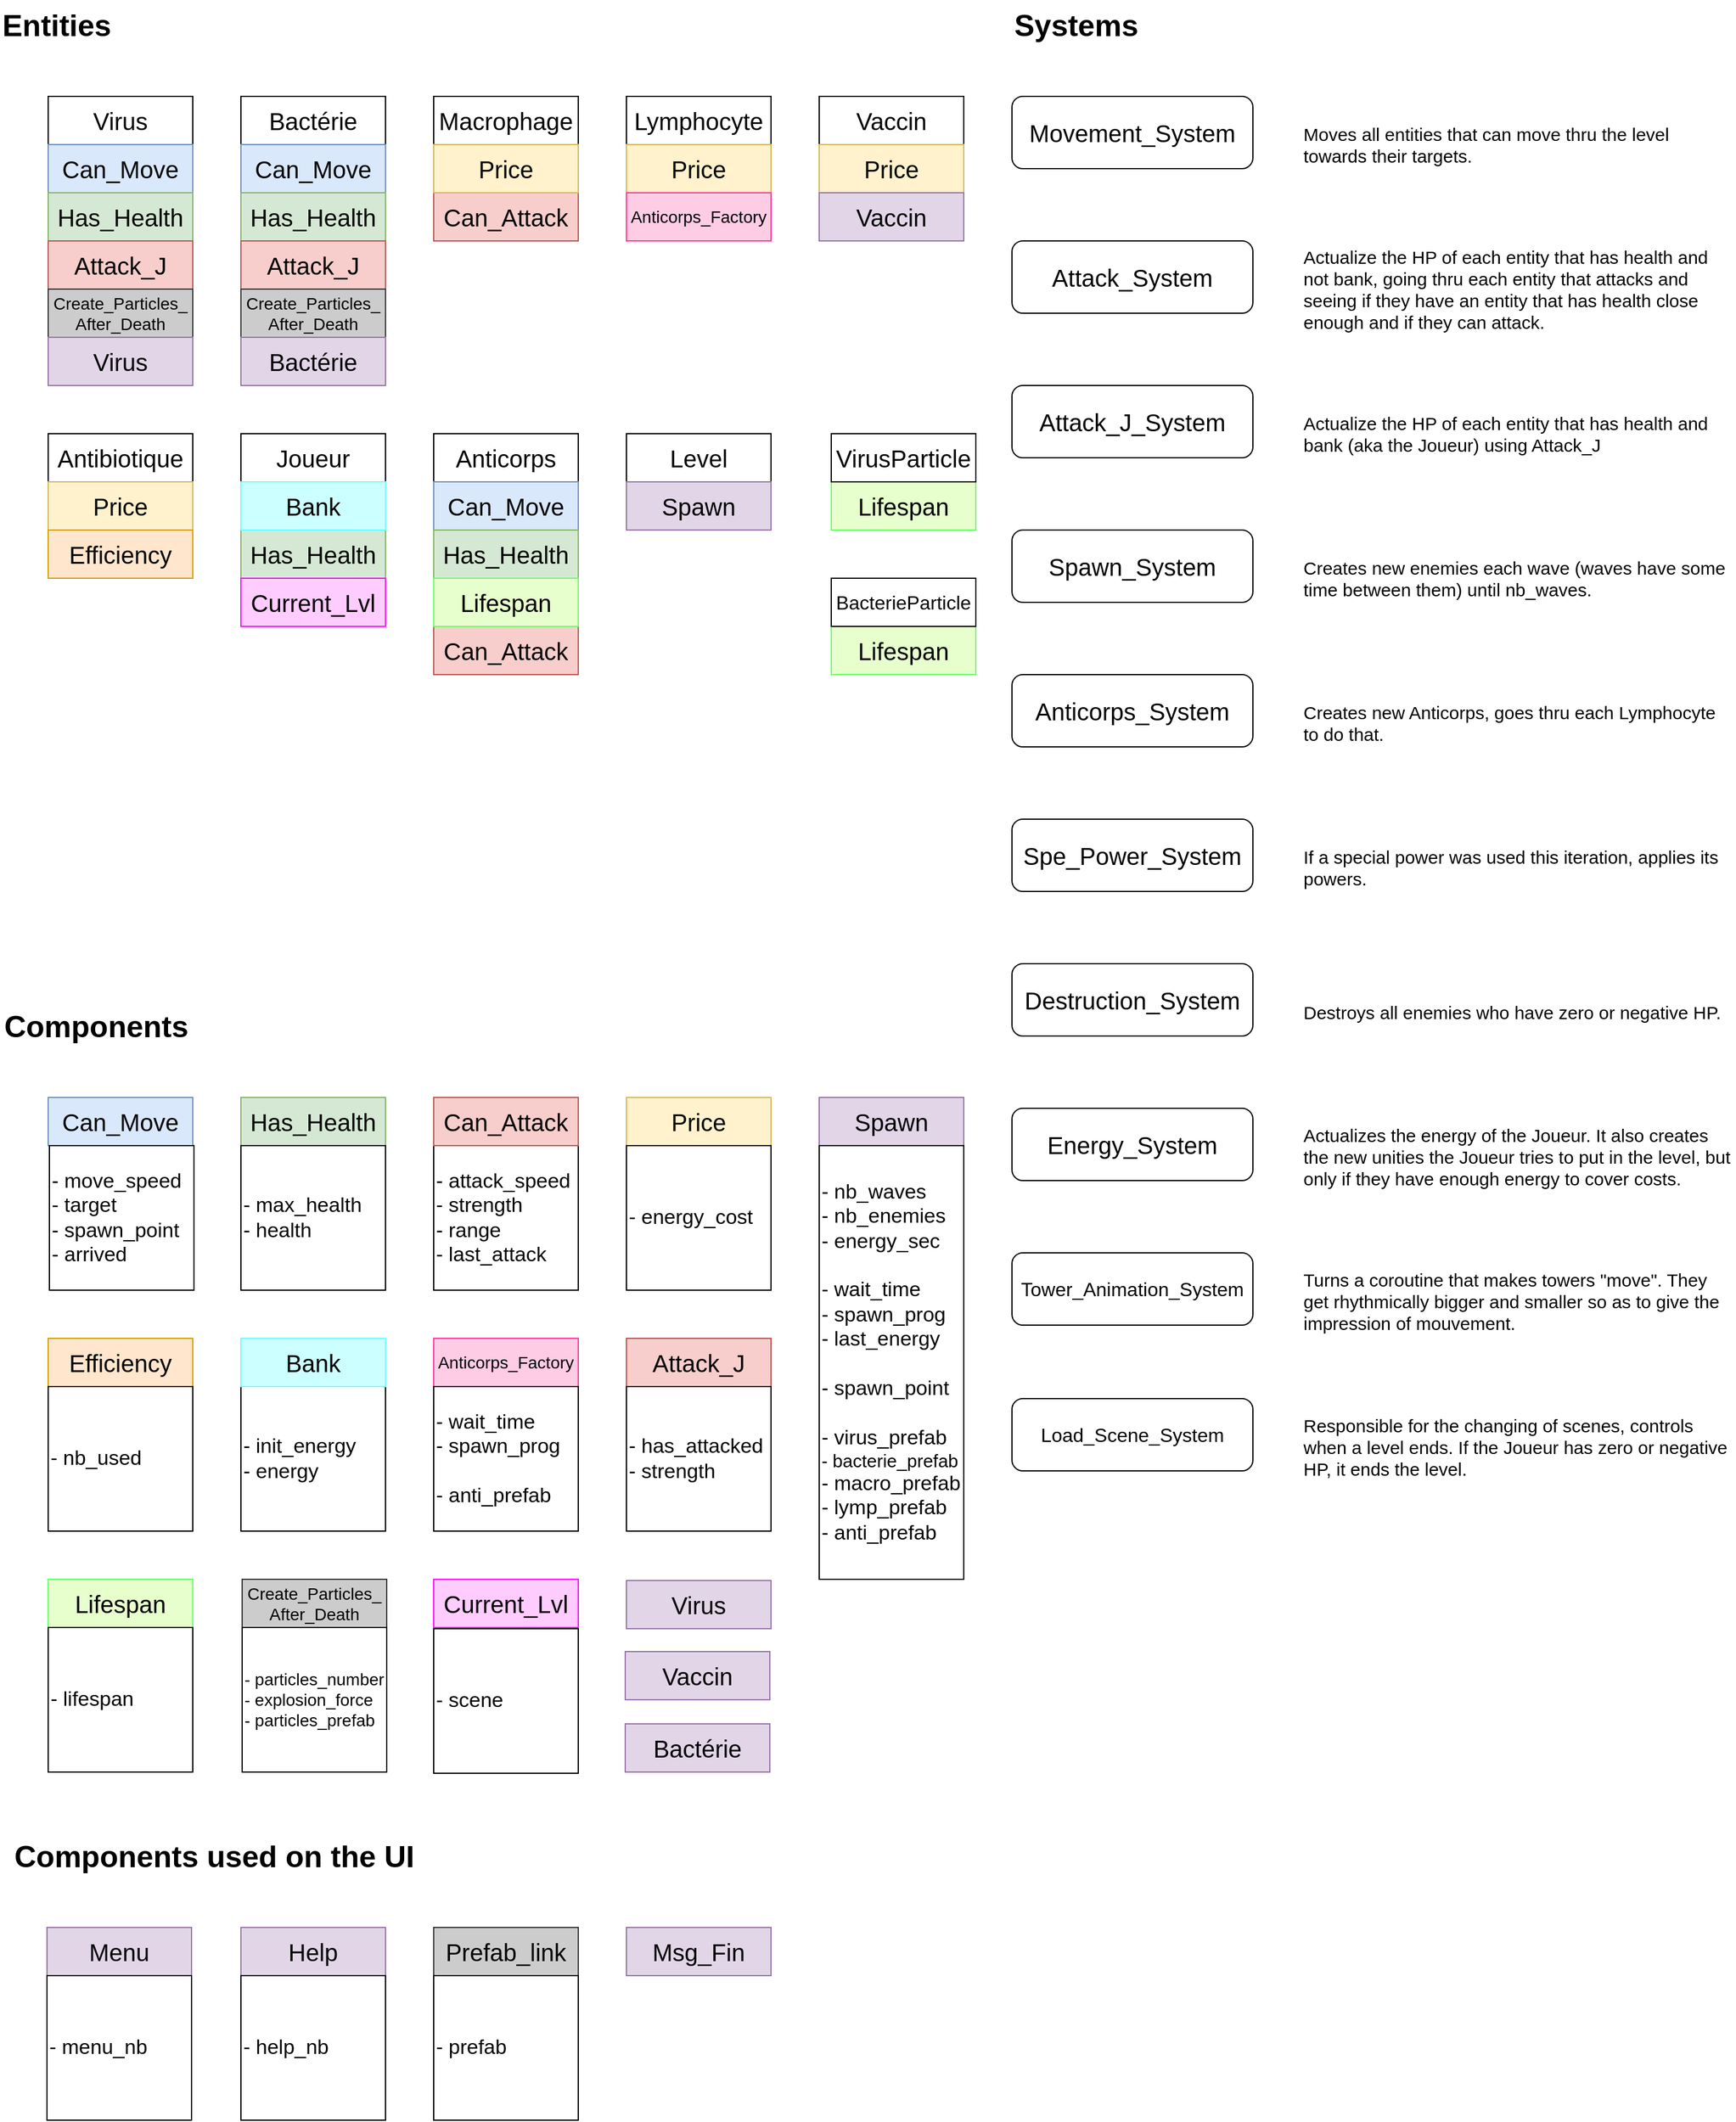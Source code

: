<mxfile version="14.1.8" type="device"><diagram id="1vGS0E-MvMmptgsPqbF_" name="Page-1"><mxGraphModel dx="1483" dy="821" grid="1" gridSize="10" guides="1" tooltips="1" connect="1" arrows="1" fold="1" page="1" pageScale="1" pageWidth="827" pageHeight="1169" math="0" shadow="0"><root><mxCell id="0"/><mxCell id="1" parent="0"/><mxCell id="giJbfaXBqf1r_9-0xiJY-1" value="&lt;div align=&quot;left&quot;&gt;&lt;font style=&quot;font-size: 25px&quot;&gt;&lt;b&gt;Entities&lt;/b&gt;&lt;/font&gt;&lt;/div&gt;" style="text;html=1;strokeColor=none;fillColor=none;align=left;verticalAlign=middle;whiteSpace=wrap;rounded=0;" parent="1" vertex="1"><mxGeometry width="160" height="40" as="geometry"/></mxCell><mxCell id="giJbfaXBqf1r_9-0xiJY-2" value="&lt;font style=&quot;font-size: 20px&quot;&gt;Virus&lt;/font&gt;" style="rounded=0;whiteSpace=wrap;html=1;" parent="1" vertex="1"><mxGeometry x="40" y="80" width="120" height="40" as="geometry"/></mxCell><mxCell id="giJbfaXBqf1r_9-0xiJY-3" value="&lt;font style=&quot;font-size: 20px&quot;&gt;Bactérie&lt;/font&gt;" style="rounded=0;whiteSpace=wrap;html=1;" parent="1" vertex="1"><mxGeometry x="200" y="80" width="120" height="40" as="geometry"/></mxCell><mxCell id="giJbfaXBqf1r_9-0xiJY-4" value="&lt;font style=&quot;font-size: 20px&quot;&gt;Macrophage&lt;/font&gt;" style="rounded=0;whiteSpace=wrap;html=1;" parent="1" vertex="1"><mxGeometry x="360" y="80" width="120" height="40" as="geometry"/></mxCell><mxCell id="giJbfaXBqf1r_9-0xiJY-18" value="&lt;font style=&quot;font-size: 20px&quot;&gt;Lymphocyte&lt;/font&gt;" style="rounded=0;whiteSpace=wrap;html=1;" parent="1" vertex="1"><mxGeometry x="520" y="80" width="120" height="40" as="geometry"/></mxCell><mxCell id="giJbfaXBqf1r_9-0xiJY-19" value="&lt;font style=&quot;font-size: 20px&quot;&gt;Vaccin&lt;/font&gt;" style="rounded=0;whiteSpace=wrap;html=1;" parent="1" vertex="1"><mxGeometry x="680" y="80" width="120" height="40" as="geometry"/></mxCell><mxCell id="giJbfaXBqf1r_9-0xiJY-20" value="&lt;font style=&quot;font-size: 20px&quot;&gt;Antibiotique&lt;/font&gt;" style="rounded=0;whiteSpace=wrap;html=1;" parent="1" vertex="1"><mxGeometry x="40" y="360" width="120" height="40" as="geometry"/></mxCell><mxCell id="giJbfaXBqf1r_9-0xiJY-21" value="&lt;font style=&quot;font-size: 20px&quot;&gt;Joueur&lt;/font&gt;" style="rounded=0;whiteSpace=wrap;html=1;" parent="1" vertex="1"><mxGeometry x="200" y="360" width="120" height="40" as="geometry"/></mxCell><mxCell id="giJbfaXBqf1r_9-0xiJY-22" value="&lt;font style=&quot;font-size: 25px&quot;&gt;&lt;b&gt;&lt;font style=&quot;font-size: 25px&quot;&gt;Components&lt;/font&gt;&lt;/b&gt;&lt;/font&gt;" style="text;html=1;strokeColor=none;fillColor=none;align=center;verticalAlign=middle;whiteSpace=wrap;rounded=0;" parent="1" vertex="1"><mxGeometry y="831" width="160" height="40" as="geometry"/></mxCell><mxCell id="giJbfaXBqf1r_9-0xiJY-24" value="&lt;font style=&quot;font-size: 20px&quot;&gt;Can_Move&lt;/font&gt;" style="rounded=0;whiteSpace=wrap;html=1;fillColor=#dae8fc;strokeColor=#6c8ebf;" parent="1" vertex="1"><mxGeometry x="40" y="911" width="120" height="40" as="geometry"/></mxCell><mxCell id="giJbfaXBqf1r_9-0xiJY-25" value="&lt;font style=&quot;font-size: 17px&quot;&gt;- move_speed&lt;/font&gt;&lt;br&gt;&lt;div style=&quot;font-size: 17px&quot; align=&quot;left&quot;&gt;&lt;font style=&quot;font-size: 17px&quot;&gt;- target&lt;/font&gt;&lt;/div&gt;&lt;div style=&quot;font-size: 17px&quot; align=&quot;left&quot;&gt;&lt;font style=&quot;font-size: 17px&quot;&gt;- spawn_point&lt;br&gt;&lt;/font&gt;&lt;/div&gt;&lt;div style=&quot;font-size: 17px&quot; align=&quot;left&quot;&gt;&lt;font style=&quot;font-size: 17px&quot;&gt;- arrived&lt;br&gt;&lt;/font&gt;&lt;/div&gt;" style="rounded=0;whiteSpace=wrap;html=1;align=left;" parent="1" vertex="1"><mxGeometry x="41" y="951" width="120" height="120" as="geometry"/></mxCell><mxCell id="giJbfaXBqf1r_9-0xiJY-27" value="&lt;font style=&quot;font-size: 20px&quot;&gt;Can_Move&lt;/font&gt;" style="rounded=0;whiteSpace=wrap;html=1;fillColor=#dae8fc;strokeColor=#6c8ebf;" parent="1" vertex="1"><mxGeometry x="40" y="120" width="120" height="40" as="geometry"/></mxCell><mxCell id="giJbfaXBqf1r_9-0xiJY-28" value="&lt;font style=&quot;font-size: 20px&quot;&gt;Can_Move&lt;/font&gt;" style="rounded=0;whiteSpace=wrap;html=1;fillColor=#dae8fc;strokeColor=#6c8ebf;" parent="1" vertex="1"><mxGeometry x="200" y="120" width="120" height="40" as="geometry"/></mxCell><mxCell id="giJbfaXBqf1r_9-0xiJY-29" value="&lt;font style=&quot;font-size: 20px&quot;&gt;Has_Health&lt;/font&gt;" style="rounded=0;whiteSpace=wrap;html=1;fillColor=#d5e8d4;strokeColor=#82b366;" parent="1" vertex="1"><mxGeometry x="200" y="911" width="120" height="40" as="geometry"/></mxCell><mxCell id="giJbfaXBqf1r_9-0xiJY-30" value="&lt;div&gt;&lt;font style=&quot;font-size: 17px&quot;&gt;- max_health&lt;/font&gt;&lt;/div&gt;&lt;div&gt;&lt;font style=&quot;font-size: 17px&quot;&gt;- health&lt;br&gt;&lt;/font&gt;&lt;/div&gt;" style="rounded=0;whiteSpace=wrap;html=1;align=left;" parent="1" vertex="1"><mxGeometry x="200" y="951" width="120" height="120" as="geometry"/></mxCell><mxCell id="giJbfaXBqf1r_9-0xiJY-31" value="&lt;font style=&quot;font-size: 20px&quot;&gt;Has_Health&lt;/font&gt;" style="rounded=0;whiteSpace=wrap;html=1;fillColor=#d5e8d4;strokeColor=#82b366;" parent="1" vertex="1"><mxGeometry x="40" y="160" width="120" height="40" as="geometry"/></mxCell><mxCell id="giJbfaXBqf1r_9-0xiJY-32" value="&lt;font style=&quot;font-size: 20px&quot;&gt;Has_Health&lt;/font&gt;" style="rounded=0;whiteSpace=wrap;html=1;fillColor=#d5e8d4;strokeColor=#82b366;" parent="1" vertex="1"><mxGeometry x="200" y="160" width="120" height="40" as="geometry"/></mxCell><mxCell id="giJbfaXBqf1r_9-0xiJY-33" value="&lt;font style=&quot;font-size: 20px&quot;&gt;Has_Health&lt;/font&gt;" style="rounded=0;whiteSpace=wrap;html=1;fillColor=#d5e8d4;strokeColor=#82b366;" parent="1" vertex="1"><mxGeometry x="200" y="440" width="120" height="40" as="geometry"/></mxCell><mxCell id="giJbfaXBqf1r_9-0xiJY-34" value="&lt;font style=&quot;font-size: 20px&quot;&gt;Can_Attack&lt;/font&gt;" style="rounded=0;whiteSpace=wrap;html=1;fillColor=#f8cecc;strokeColor=#b85450;" parent="1" vertex="1"><mxGeometry x="360" y="911" width="120" height="40" as="geometry"/></mxCell><mxCell id="giJbfaXBqf1r_9-0xiJY-35" value="&lt;div&gt;&lt;font style=&quot;font-size: 17px&quot;&gt;- attack_speed&lt;/font&gt;&lt;/div&gt;&lt;div&gt;&lt;font style=&quot;font-size: 17px&quot;&gt;- strength&lt;br&gt;&lt;/font&gt;&lt;/div&gt;&lt;div&gt;&lt;font style=&quot;font-size: 17px&quot;&gt;- range&lt;/font&gt;&lt;/div&gt;&lt;div&gt;&lt;font style=&quot;font-size: 17px&quot;&gt;- last_attack&lt;br&gt;&lt;/font&gt;&lt;/div&gt;" style="rounded=0;whiteSpace=wrap;html=1;align=left;" parent="1" vertex="1"><mxGeometry x="360" y="951" width="120" height="120" as="geometry"/></mxCell><mxCell id="giJbfaXBqf1r_9-0xiJY-36" value="&lt;font style=&quot;font-size: 20px&quot;&gt;Can_Attack&lt;/font&gt;" style="rounded=0;whiteSpace=wrap;html=1;fillColor=#f8cecc;strokeColor=#b85450;" parent="1" vertex="1"><mxGeometry x="360" y="160" width="120" height="40" as="geometry"/></mxCell><mxCell id="giJbfaXBqf1r_9-0xiJY-38" value="&lt;font style=&quot;font-size: 20px&quot;&gt;Level&lt;/font&gt;" style="rounded=0;whiteSpace=wrap;html=1;" parent="1" vertex="1"><mxGeometry x="520" y="360" width="120" height="40" as="geometry"/></mxCell><mxCell id="giJbfaXBqf1r_9-0xiJY-40" value="&lt;font style=&quot;font-size: 20px&quot;&gt;Can_Attack&lt;/font&gt;" style="rounded=0;whiteSpace=wrap;html=1;fillColor=#f8cecc;strokeColor=#b85450;" parent="1" vertex="1"><mxGeometry x="360" y="911" width="120" height="40" as="geometry"/></mxCell><mxCell id="fk8l_R-sByJuuvagH3PN-14" value="" style="edgeStyle=orthogonalEdgeStyle;rounded=0;orthogonalLoop=1;jettySize=auto;html=1;fontSize=15;" parent="1" source="giJbfaXBqf1r_9-0xiJY-41" edge="1"><mxGeometry relative="1" as="geometry"><mxPoint x="580" y="1031" as="targetPoint"/></mxGeometry></mxCell><mxCell id="giJbfaXBqf1r_9-0xiJY-41" value="&lt;font style=&quot;font-size: 20px&quot;&gt;Price&lt;/font&gt;" style="rounded=0;whiteSpace=wrap;html=1;fillColor=#fff2cc;strokeColor=#d6b656;" parent="1" vertex="1"><mxGeometry x="520" y="911" width="120" height="40" as="geometry"/></mxCell><mxCell id="giJbfaXBqf1r_9-0xiJY-43" value="&lt;div&gt;&lt;font style=&quot;font-size: 17px&quot;&gt;- energy_cost&lt;/font&gt;&lt;/div&gt;" style="rounded=0;whiteSpace=wrap;html=1;align=left;" parent="1" vertex="1"><mxGeometry x="520" y="951" width="120" height="120" as="geometry"/></mxCell><mxCell id="giJbfaXBqf1r_9-0xiJY-44" value="&lt;font style=&quot;font-size: 20px&quot;&gt;Price&lt;/font&gt;" style="rounded=0;whiteSpace=wrap;html=1;fillColor=#fff2cc;strokeColor=#d6b656;" parent="1" vertex="1"><mxGeometry x="360" y="120" width="120" height="40" as="geometry"/></mxCell><mxCell id="giJbfaXBqf1r_9-0xiJY-45" value="&lt;font style=&quot;font-size: 20px&quot;&gt;Price&lt;/font&gt;" style="rounded=0;whiteSpace=wrap;html=1;fillColor=#fff2cc;strokeColor=#d6b656;" parent="1" vertex="1"><mxGeometry x="520" y="120" width="120" height="40" as="geometry"/></mxCell><mxCell id="giJbfaXBqf1r_9-0xiJY-46" value="&lt;font style=&quot;font-size: 20px&quot;&gt;Price&lt;/font&gt;" style="rounded=0;whiteSpace=wrap;html=1;fillColor=#fff2cc;strokeColor=#d6b656;" parent="1" vertex="1"><mxGeometry x="680" y="120" width="120" height="40" as="geometry"/></mxCell><mxCell id="giJbfaXBqf1r_9-0xiJY-48" value="&lt;font style=&quot;font-size: 20px&quot;&gt;Price&lt;/font&gt;" style="rounded=0;whiteSpace=wrap;html=1;fillColor=#fff2cc;strokeColor=#d6b656;" parent="1" vertex="1"><mxGeometry x="40" y="400" width="120" height="40" as="geometry"/></mxCell><mxCell id="giJbfaXBqf1r_9-0xiJY-49" value="&lt;font style=&quot;font-size: 20px&quot;&gt;Anticorps&lt;/font&gt;" style="rounded=0;whiteSpace=wrap;html=1;" parent="1" vertex="1"><mxGeometry x="360" y="360" width="120" height="40" as="geometry"/></mxCell><mxCell id="AADkGLHV5KFfNTobJf7c-10" value="" style="edgeStyle=orthogonalEdgeStyle;rounded=0;orthogonalLoop=1;jettySize=auto;html=1;" parent="1" source="AADkGLHV5KFfNTobJf7c-8" target="giJbfaXBqf1r_9-0xiJY-51" edge="1"><mxGeometry relative="1" as="geometry"/></mxCell><mxCell id="giJbfaXBqf1r_9-0xiJY-50" value="&lt;font style=&quot;font-size: 20px&quot;&gt;Can_Attack&lt;/font&gt;" style="rounded=0;whiteSpace=wrap;html=1;fillColor=#f8cecc;strokeColor=#b85450;" parent="1" vertex="1"><mxGeometry x="360" y="520" width="120" height="40" as="geometry"/></mxCell><mxCell id="giJbfaXBqf1r_9-0xiJY-51" value="&lt;font style=&quot;font-size: 20px&quot;&gt;Can_Move&lt;/font&gt;" style="rounded=0;whiteSpace=wrap;html=1;fillColor=#dae8fc;strokeColor=#6c8ebf;" parent="1" vertex="1"><mxGeometry x="360" y="400" width="120" height="40" as="geometry"/></mxCell><mxCell id="giJbfaXBqf1r_9-0xiJY-52" value="&lt;font style=&quot;font-size: 20px&quot;&gt;Spawn&lt;/font&gt;" style="rounded=0;whiteSpace=wrap;html=1;fillColor=#e1d5e7;strokeColor=#9673a6;" parent="1" vertex="1"><mxGeometry x="680" y="911" width="120" height="40" as="geometry"/></mxCell><mxCell id="giJbfaXBqf1r_9-0xiJY-53" value="&lt;div&gt;&lt;font style=&quot;font-size: 17px&quot;&gt;- nb_waves&lt;/font&gt;&lt;/div&gt;&lt;div&gt;&lt;font style=&quot;font-size: 17px&quot;&gt;- nb_enemies&lt;/font&gt;&lt;/div&gt;&lt;div&gt;&lt;font style=&quot;font-size: 17px&quot;&gt;- energy_sec&lt;br&gt;&lt;/font&gt;&lt;/div&gt;&lt;div&gt;&lt;font style=&quot;font-size: 17px&quot;&gt;&lt;br&gt;&lt;/font&gt;&lt;/div&gt;&lt;div&gt;&lt;font style=&quot;font-size: 17px&quot;&gt;- wait_time&lt;/font&gt;&lt;/div&gt;&lt;div&gt;&lt;font style=&quot;font-size: 17px&quot;&gt;- spawn_prog&lt;br&gt;&lt;/font&gt;&lt;/div&gt;&lt;div&gt;&lt;font style=&quot;font-size: 17px&quot;&gt;- last_energy&lt;br&gt;&lt;/font&gt;&lt;/div&gt;&lt;div&gt;&lt;font style=&quot;font-size: 17px&quot;&gt;&lt;br&gt;&lt;/font&gt;&lt;/div&gt;&lt;div&gt;&lt;font style=&quot;font-size: 17px&quot;&gt;- spawn_point&lt;/font&gt;&lt;/div&gt;&lt;div&gt;&lt;font style=&quot;font-size: 17px&quot;&gt;&lt;br&gt;&lt;/font&gt;&lt;/div&gt;&lt;div&gt;&lt;font style=&quot;font-size: 17px&quot;&gt;- virus_prefab&lt;/font&gt;&lt;/div&gt;&lt;div style=&quot;font-size: 15px&quot;&gt;&lt;font style=&quot;font-size: 15px&quot;&gt;- bacterie_prefab&lt;/font&gt;&lt;/div&gt;&lt;div style=&quot;font-size: 17px&quot;&gt;&lt;font style=&quot;font-size: 17px&quot;&gt;- macro_prefab&lt;/font&gt;&lt;/div&gt;&lt;div style=&quot;font-size: 17px&quot;&gt;&lt;font style=&quot;font-size: 17px&quot;&gt;- lymp_prefab&lt;br&gt;&lt;/font&gt;&lt;/div&gt;&lt;div style=&quot;font-size: 17px&quot;&gt;&lt;font style=&quot;font-size: 17px&quot;&gt;- anti_prefab&lt;br&gt;&lt;/font&gt;&lt;/div&gt;" style="rounded=0;whiteSpace=wrap;html=1;align=left;" parent="1" vertex="1"><mxGeometry x="680" y="951" width="120" height="360" as="geometry"/></mxCell><mxCell id="giJbfaXBqf1r_9-0xiJY-54" value="&lt;font style=&quot;font-size: 20px&quot;&gt;Spawn&lt;/font&gt;" style="rounded=0;whiteSpace=wrap;html=1;fillColor=#e1d5e7;strokeColor=#9673a6;" parent="1" vertex="1"><mxGeometry x="520" y="400" width="120" height="40" as="geometry"/></mxCell><mxCell id="giJbfaXBqf1r_9-0xiJY-55" value="&lt;font style=&quot;font-size: 25px&quot;&gt;&lt;b&gt;Systems&lt;/b&gt;&lt;/font&gt;" style="text;html=1;strokeColor=none;fillColor=none;align=left;verticalAlign=middle;whiteSpace=wrap;rounded=0;" parent="1" vertex="1"><mxGeometry x="840" width="160" height="40" as="geometry"/></mxCell><mxCell id="giJbfaXBqf1r_9-0xiJY-56" value="&lt;font style=&quot;font-size: 20px&quot;&gt;Movement_System&lt;/font&gt;" style="rounded=1;whiteSpace=wrap;html=1;" parent="1" vertex="1"><mxGeometry x="840" y="80" width="200" height="60" as="geometry"/></mxCell><mxCell id="giJbfaXBqf1r_9-0xiJY-57" value="&lt;font style=&quot;font-size: 20px&quot;&gt;Attack_System&lt;/font&gt;" style="rounded=1;whiteSpace=wrap;html=1;" parent="1" vertex="1"><mxGeometry x="840" y="200" width="200" height="60" as="geometry"/></mxCell><mxCell id="giJbfaXBqf1r_9-0xiJY-58" value="&lt;font style=&quot;font-size: 20px&quot;&gt;Spawn_System&lt;/font&gt;" style="rounded=1;whiteSpace=wrap;html=1;" parent="1" vertex="1"><mxGeometry x="840" y="440" width="200" height="60" as="geometry"/></mxCell><mxCell id="giJbfaXBqf1r_9-0xiJY-59" value="&lt;font style=&quot;font-size: 20px&quot;&gt;Spe_Power_System&lt;/font&gt;" style="rounded=1;whiteSpace=wrap;html=1;" parent="1" vertex="1"><mxGeometry x="840" y="680" width="200" height="60" as="geometry"/></mxCell><mxCell id="giJbfaXBqf1r_9-0xiJY-60" value="&lt;font style=&quot;font-size: 20px&quot;&gt;Efficiency&lt;/font&gt;" style="rounded=0;whiteSpace=wrap;html=1;fillColor=#ffe6cc;strokeColor=#d79b00;" parent="1" vertex="1"><mxGeometry x="40" y="1111" width="120" height="40" as="geometry"/></mxCell><mxCell id="giJbfaXBqf1r_9-0xiJY-61" value="&lt;div&gt;&lt;font style=&quot;font-size: 17px&quot;&gt;- nb_used&lt;br&gt;&lt;/font&gt;&lt;/div&gt;" style="rounded=0;whiteSpace=wrap;html=1;align=left;" parent="1" vertex="1"><mxGeometry x="40" y="1151" width="120" height="120" as="geometry"/></mxCell><mxCell id="giJbfaXBqf1r_9-0xiJY-66" value="&lt;font style=&quot;font-size: 20px&quot;&gt;Destruction_System&lt;/font&gt;" style="rounded=1;whiteSpace=wrap;html=1;" parent="1" vertex="1"><mxGeometry x="840" y="800" width="200" height="60" as="geometry"/></mxCell><mxCell id="giJbfaXBqf1r_9-0xiJY-68" value="&lt;div&gt;&lt;font style=&quot;font-size: 17px&quot;&gt;- init_energy&lt;/font&gt;&lt;/div&gt;&lt;div&gt;&lt;font style=&quot;font-size: 17px&quot;&gt;- energy&lt;br&gt;&lt;/font&gt;&lt;/div&gt;" style="rounded=0;whiteSpace=wrap;html=1;align=left;" parent="1" vertex="1"><mxGeometry x="200" y="1151" width="120" height="120" as="geometry"/></mxCell><mxCell id="giJbfaXBqf1r_9-0xiJY-69" value="&lt;font style=&quot;font-size: 20px&quot;&gt;Bank&lt;/font&gt;" style="rounded=0;whiteSpace=wrap;html=1;fillColor=#CCFFFF;strokeColor=#66FFFF;" parent="1" vertex="1"><mxGeometry x="200" y="400" width="120" height="40" as="geometry"/></mxCell><mxCell id="giJbfaXBqf1r_9-0xiJY-70" value="&lt;font style=&quot;font-size: 20px&quot;&gt;Energy_System&lt;/font&gt;" style="rounded=1;whiteSpace=wrap;html=1;" parent="1" vertex="1"><mxGeometry x="840" y="920" width="200" height="60" as="geometry"/></mxCell><mxCell id="fk8l_R-sByJuuvagH3PN-1" value="&lt;font style=&quot;font-size: 14px&quot;&gt;Anticorps_Factory&lt;/font&gt;" style="rounded=0;whiteSpace=wrap;html=1;fillColor=#FFCCE6;strokeColor=#FF3399;" parent="1" vertex="1"><mxGeometry x="360" y="1111" width="120" height="40" as="geometry"/></mxCell><mxCell id="fk8l_R-sByJuuvagH3PN-2" value="&lt;div&gt;&lt;font style=&quot;font-size: 17px&quot;&gt;- wait_time&lt;br&gt;&lt;/font&gt;&lt;/div&gt;&lt;div&gt;&lt;font style=&quot;font-size: 17px&quot;&gt;- spawn_prog&lt;/font&gt;&lt;/div&gt;&lt;div&gt;&lt;font style=&quot;font-size: 17px&quot;&gt;&lt;br&gt;&lt;/font&gt;&lt;/div&gt;&lt;div&gt;&lt;font style=&quot;font-size: 17px&quot;&gt;- anti_prefab&lt;br&gt;&lt;/font&gt;&lt;/div&gt;" style="rounded=0;whiteSpace=wrap;html=1;align=left;" parent="1" vertex="1"><mxGeometry x="360" y="1151" width="120" height="120" as="geometry"/></mxCell><mxCell id="fk8l_R-sByJuuvagH3PN-3" value="&lt;font style=&quot;font-size: 14px&quot;&gt;Anticorps_Factory&lt;/font&gt;" style="rounded=0;whiteSpace=wrap;html=1;fillColor=#FFCCE6;strokeColor=#FF3399;" parent="1" vertex="1"><mxGeometry x="520" y="160" width="120" height="40" as="geometry"/></mxCell><mxCell id="fk8l_R-sByJuuvagH3PN-4" value="&lt;font style=&quot;font-size: 20px&quot;&gt;Anticorps_System&lt;/font&gt;" style="rounded=1;whiteSpace=wrap;html=1;" parent="1" vertex="1"><mxGeometry x="840" y="560" width="200" height="60" as="geometry"/></mxCell><mxCell id="fk8l_R-sByJuuvagH3PN-5" value="Moves all entities that can move thru the level towards their targets." style="text;html=1;strokeColor=none;fillColor=none;align=left;verticalAlign=middle;whiteSpace=wrap;rounded=0;fontSize=15;" parent="1" vertex="1"><mxGeometry x="1080" y="80" width="360" height="80" as="geometry"/></mxCell><mxCell id="fk8l_R-sByJuuvagH3PN-7" value="Actualize the HP of each entity that has health and not bank, going thru each entity that attacks and seeing if they have an entity that has health close enough and if they can attack. " style="text;html=1;strokeColor=none;fillColor=none;align=left;verticalAlign=middle;whiteSpace=wrap;rounded=0;fontSize=15;" parent="1" vertex="1"><mxGeometry x="1080" y="200" width="360" height="80" as="geometry"/></mxCell><mxCell id="fk8l_R-sByJuuvagH3PN-8" value="Creates new enemies each wave (waves have some time between them) until nb_waves. " style="text;html=1;strokeColor=none;fillColor=none;align=left;verticalAlign=middle;whiteSpace=wrap;rounded=0;fontSize=15;" parent="1" vertex="1"><mxGeometry x="1080" y="440" width="360" height="80" as="geometry"/></mxCell><mxCell id="fk8l_R-sByJuuvagH3PN-9" value="Creates new Anticorps, goes thru each Lymphocyte to do that.&amp;nbsp; &amp;nbsp; " style="text;html=1;strokeColor=none;fillColor=none;align=left;verticalAlign=middle;whiteSpace=wrap;rounded=0;fontSize=15;" parent="1" vertex="1"><mxGeometry x="1080" y="560" width="360" height="80" as="geometry"/></mxCell><mxCell id="fk8l_R-sByJuuvagH3PN-10" value="If a special power was used this iteration, applies its powers." style="text;html=1;strokeColor=none;fillColor=none;align=left;verticalAlign=middle;whiteSpace=wrap;rounded=0;fontSize=15;" parent="1" vertex="1"><mxGeometry x="1080" y="680" width="360" height="80" as="geometry"/></mxCell><mxCell id="fk8l_R-sByJuuvagH3PN-11" value="Destroys all enemies who have zero or negative HP. " style="text;html=1;strokeColor=none;fillColor=none;align=left;verticalAlign=middle;whiteSpace=wrap;rounded=0;fontSize=15;" parent="1" vertex="1"><mxGeometry x="1080" y="800" width="360" height="80" as="geometry"/></mxCell><mxCell id="fk8l_R-sByJuuvagH3PN-12" value="Actualizes the energy of the Joueur. It also creates the new unities the Joueur tries to put in the level, but only if they have enough energy to cover costs. " style="text;html=1;strokeColor=none;fillColor=none;align=left;verticalAlign=middle;whiteSpace=wrap;rounded=0;fontSize=15;" parent="1" vertex="1"><mxGeometry x="1080" y="920" width="360" height="80" as="geometry"/></mxCell><mxCell id="fk8l_R-sByJuuvagH3PN-15" value="&lt;font style=&quot;font-size: 20px&quot;&gt;Attack_J&lt;/font&gt;" style="rounded=0;whiteSpace=wrap;html=1;fillColor=#f8cecc;strokeColor=#b85450;" parent="1" vertex="1"><mxGeometry x="520" y="1111" width="120" height="40" as="geometry"/></mxCell><mxCell id="fk8l_R-sByJuuvagH3PN-16" value="&lt;div&gt;&lt;font style=&quot;font-size: 17px&quot;&gt;- has_attacked&lt;/font&gt;&lt;/div&gt;&lt;div&gt;&lt;font style=&quot;font-size: 17px&quot;&gt;- strength&lt;br&gt;&lt;/font&gt;&lt;/div&gt;" style="rounded=0;whiteSpace=wrap;html=1;align=left;" parent="1" vertex="1"><mxGeometry x="520" y="1151" width="120" height="120" as="geometry"/></mxCell><mxCell id="fk8l_R-sByJuuvagH3PN-17" value="&lt;font style=&quot;font-size: 20px&quot;&gt;Attack_J&lt;/font&gt;" style="rounded=0;whiteSpace=wrap;html=1;fillColor=#f8cecc;strokeColor=#b85450;" parent="1" vertex="1"><mxGeometry x="40" y="200" width="120" height="40" as="geometry"/></mxCell><mxCell id="fk8l_R-sByJuuvagH3PN-19" value="&lt;font style=&quot;font-size: 20px&quot;&gt;Attack_J_System&lt;/font&gt;" style="rounded=1;whiteSpace=wrap;html=1;" parent="1" vertex="1"><mxGeometry x="840" y="320" width="200" height="60" as="geometry"/></mxCell><mxCell id="fk8l_R-sByJuuvagH3PN-20" value="&lt;font style=&quot;font-size: 20px&quot;&gt;Attack_J&lt;/font&gt;" style="rounded=0;whiteSpace=wrap;html=1;fillColor=#f8cecc;strokeColor=#b85450;" parent="1" vertex="1"><mxGeometry x="200" y="200" width="120" height="40" as="geometry"/></mxCell><mxCell id="fk8l_R-sByJuuvagH3PN-21" value="Actualize the HP of each entity that has health and&amp;nbsp; bank (aka the Joueur) using Attack_J" style="text;html=1;strokeColor=none;fillColor=none;align=left;verticalAlign=middle;whiteSpace=wrap;rounded=0;fontSize=15;" parent="1" vertex="1"><mxGeometry x="1080" y="320" width="360" height="80" as="geometry"/></mxCell><mxCell id="AADkGLHV5KFfNTobJf7c-1" value="&lt;font style=&quot;font-size: 20px&quot;&gt;Lifespan&lt;/font&gt;" style="rounded=0;whiteSpace=wrap;html=1;fillColor=#E6FFCC;strokeColor=#66FF66;" parent="1" vertex="1"><mxGeometry x="690" y="400" width="120" height="40" as="geometry"/></mxCell><mxCell id="AADkGLHV5KFfNTobJf7c-5" value="&lt;font style=&quot;font-size: 20px&quot;&gt;Bank&lt;/font&gt;" style="rounded=0;whiteSpace=wrap;html=1;fillColor=#CCFFFF;strokeColor=#66FFFF;" parent="1" vertex="1"><mxGeometry x="200" y="1111" width="120" height="40" as="geometry"/></mxCell><mxCell id="AADkGLHV5KFfNTobJf7c-6" value="&lt;font style=&quot;font-size: 20px&quot;&gt;Lifespan&lt;/font&gt;" style="rounded=0;whiteSpace=wrap;html=1;fillColor=#E6FFCC;strokeColor=#66FF66;" parent="1" vertex="1"><mxGeometry x="40" y="1311" width="120" height="40" as="geometry"/></mxCell><mxCell id="AADkGLHV5KFfNTobJf7c-7" value="&lt;div&gt;&lt;font style=&quot;font-size: 17px&quot;&gt;- lifespan&lt;/font&gt;&lt;/div&gt;" style="rounded=0;whiteSpace=wrap;html=1;align=left;" parent="1" vertex="1"><mxGeometry x="40" y="1351" width="120" height="120" as="geometry"/></mxCell><mxCell id="AADkGLHV5KFfNTobJf7c-8" value="&lt;font style=&quot;font-size: 20px&quot;&gt;Has_Health&lt;/font&gt;" style="rounded=0;whiteSpace=wrap;html=1;fillColor=#d5e8d4;strokeColor=#82b366;" parent="1" vertex="1"><mxGeometry x="360" y="440" width="120" height="40" as="geometry"/></mxCell><mxCell id="F-B-sz0gYVV7RG-32hIC-1" value="&lt;font style=&quot;font-size: 16px&quot;&gt;Tower_Animation_System&lt;/font&gt;" style="rounded=1;whiteSpace=wrap;html=1;" parent="1" vertex="1"><mxGeometry x="840" y="1040" width="200" height="60" as="geometry"/></mxCell><mxCell id="F-B-sz0gYVV7RG-32hIC-3" value="Turns a coroutine that makes towers &quot;move&quot;. They get rhythmically bigger and smaller so as to give the impression of mouvement." style="text;html=1;strokeColor=none;fillColor=none;align=left;verticalAlign=middle;whiteSpace=wrap;rounded=0;fontSize=15;" parent="1" vertex="1"><mxGeometry x="1080" y="1040" width="360" height="80" as="geometry"/></mxCell><mxCell id="aUdzqREGmHj5MxlOaFTu-1" value="&lt;div style=&quot;font-size: 14px&quot;&gt;&lt;font style=&quot;font-size: 14px&quot;&gt;Create_Particles_&lt;/font&gt;&lt;/div&gt;&lt;div style=&quot;font-size: 14px&quot;&gt;&lt;font style=&quot;font-size: 14px&quot;&gt;After_Death&lt;/font&gt;&lt;/div&gt;" style="rounded=0;whiteSpace=wrap;html=1;fillColor=#CCCCCC;strokeColor=#333333;" parent="1" vertex="1"><mxGeometry x="201" y="1311" width="120" height="40" as="geometry"/></mxCell><mxCell id="aUdzqREGmHj5MxlOaFTu-2" value="&lt;div style=&quot;font-size: 14px&quot;&gt;&lt;font style=&quot;font-size: 14px&quot;&gt;- particles_number&lt;/font&gt;&lt;/div&gt;&lt;div style=&quot;font-size: 14px&quot;&gt;&lt;font style=&quot;font-size: 14px&quot;&gt;- explosion_force&lt;/font&gt;&lt;/div&gt;&lt;div style=&quot;font-size: 14px&quot;&gt;&lt;font style=&quot;font-size: 14px&quot;&gt;- particles_prefab&lt;/font&gt;&lt;br&gt;&lt;/div&gt;" style="rounded=0;whiteSpace=wrap;html=1;align=left;" parent="1" vertex="1"><mxGeometry x="201" y="1351" width="120" height="120" as="geometry"/></mxCell><mxCell id="aUdzqREGmHj5MxlOaFTu-4" value="&lt;div style=&quot;font-size: 14px&quot;&gt;&lt;font style=&quot;font-size: 14px&quot;&gt;Create_Particles_&lt;/font&gt;&lt;/div&gt;&lt;div style=&quot;font-size: 14px&quot;&gt;&lt;font style=&quot;font-size: 14px&quot;&gt;After_Death&lt;/font&gt;&lt;/div&gt;" style="rounded=0;whiteSpace=wrap;html=1;fillColor=#CCCCCC;strokeColor=#333333;" parent="1" vertex="1"><mxGeometry x="200" y="240" width="120" height="40" as="geometry"/></mxCell><mxCell id="aUdzqREGmHj5MxlOaFTu-5" value="&lt;div style=&quot;font-size: 14px&quot;&gt;&lt;font style=&quot;font-size: 14px&quot;&gt;Create_Particles_&lt;/font&gt;&lt;/div&gt;&lt;div style=&quot;font-size: 14px&quot;&gt;&lt;font style=&quot;font-size: 14px&quot;&gt;After_Death&lt;/font&gt;&lt;/div&gt;" style="rounded=0;whiteSpace=wrap;html=1;fillColor=#CCCCCC;strokeColor=#333333;" parent="1" vertex="1"><mxGeometry x="40" y="240" width="120" height="40" as="geometry"/></mxCell><mxCell id="aUdzqREGmHj5MxlOaFTu-6" value="&lt;font style=&quot;font-size: 20px&quot;&gt;Efficiency&lt;/font&gt;" style="rounded=0;whiteSpace=wrap;html=1;fillColor=#ffe6cc;strokeColor=#d79b00;" parent="1" vertex="1"><mxGeometry x="40" y="440" width="120" height="40" as="geometry"/></mxCell><mxCell id="aUdzqREGmHj5MxlOaFTu-8" value="&lt;font style=&quot;font-size: 20px&quot;&gt;Virus&lt;/font&gt;" style="rounded=0;whiteSpace=wrap;html=1;fillColor=#e1d5e7;strokeColor=#9673a6;" parent="1" vertex="1"><mxGeometry x="40" y="280" width="120" height="40" as="geometry"/></mxCell><mxCell id="aUdzqREGmHj5MxlOaFTu-9" value="&lt;font style=&quot;font-size: 20px&quot;&gt;Bactérie&lt;/font&gt;" style="rounded=0;whiteSpace=wrap;html=1;fillColor=#e1d5e7;strokeColor=#9673a6;" parent="1" vertex="1"><mxGeometry x="200" y="280" width="120" height="40" as="geometry"/></mxCell><mxCell id="aUdzqREGmHj5MxlOaFTu-10" value="&lt;font style=&quot;font-size: 20px&quot;&gt;VirusParticle&lt;/font&gt;" style="rounded=0;whiteSpace=wrap;html=1;" parent="1" vertex="1"><mxGeometry x="690" y="360" width="120" height="40" as="geometry"/></mxCell><mxCell id="aUdzqREGmHj5MxlOaFTu-12" value="&lt;font style=&quot;font-size: 20px&quot;&gt;Lifespan&lt;/font&gt;" style="rounded=0;whiteSpace=wrap;html=1;fillColor=#E6FFCC;strokeColor=#66FF66;" parent="1" vertex="1"><mxGeometry x="690" y="520" width="120" height="40" as="geometry"/></mxCell><mxCell id="aUdzqREGmHj5MxlOaFTu-13" value="&lt;font style=&quot;font-size: 16px&quot;&gt;BacterieParticle&lt;/font&gt;" style="rounded=0;whiteSpace=wrap;html=1;" parent="1" vertex="1"><mxGeometry x="690" y="480" width="120" height="40" as="geometry"/></mxCell><mxCell id="aUdzqREGmHj5MxlOaFTu-14" value="&lt;font style=&quot;font-size: 20px&quot;&gt;Lifespan&lt;/font&gt;" style="rounded=0;whiteSpace=wrap;html=1;fillColor=#E6FFCC;strokeColor=#66FF66;" parent="1" vertex="1"><mxGeometry x="360" y="480" width="120" height="40" as="geometry"/></mxCell><mxCell id="aUdzqREGmHj5MxlOaFTu-15" value="&lt;div style=&quot;font-size: 20px&quot;&gt;&lt;font style=&quot;font-size: 20px&quot;&gt;Prefab_link&lt;/font&gt;&lt;/div&gt;" style="rounded=0;whiteSpace=wrap;html=1;fillColor=#CCCCCC;strokeColor=#333333;" parent="1" vertex="1"><mxGeometry x="360" y="1600" width="120" height="40" as="geometry"/></mxCell><mxCell id="aUdzqREGmHj5MxlOaFTu-16" value="&lt;div style=&quot;font-size: 17px&quot;&gt;&lt;font style=&quot;font-size: 17px&quot;&gt;- prefab&lt;/font&gt;&lt;/div&gt;" style="rounded=0;whiteSpace=wrap;html=1;align=left;" parent="1" vertex="1"><mxGeometry x="360" y="1640" width="120" height="120" as="geometry"/></mxCell><mxCell id="PVSiW2ro4Nx_iSQu2hKo-1" value="&lt;font style=&quot;font-size: 16px&quot;&gt;Load_Scene_System&lt;/font&gt;" style="rounded=1;whiteSpace=wrap;html=1;" parent="1" vertex="1"><mxGeometry x="840" y="1161" width="200" height="60" as="geometry"/></mxCell><mxCell id="PVSiW2ro4Nx_iSQu2hKo-2" value="Responsible for the changing of scenes, controls when a level ends. If the Joueur has zero or negative HP, it ends the level. " style="text;html=1;strokeColor=none;fillColor=none;align=left;verticalAlign=middle;whiteSpace=wrap;rounded=0;fontSize=15;" parent="1" vertex="1"><mxGeometry x="1080" y="1161" width="360" height="80" as="geometry"/></mxCell><mxCell id="PVSiW2ro4Nx_iSQu2hKo-3" value="&lt;font style=&quot;font-size: 20px&quot;&gt;Virus&lt;/font&gt;" style="rounded=0;whiteSpace=wrap;html=1;fillColor=#e1d5e7;strokeColor=#9673a6;" parent="1" vertex="1"><mxGeometry x="520" y="1312" width="120" height="40" as="geometry"/></mxCell><mxCell id="PVSiW2ro4Nx_iSQu2hKo-4" value="&lt;font style=&quot;font-size: 20px&quot;&gt;Bactérie&lt;/font&gt;" style="rounded=0;whiteSpace=wrap;html=1;fillColor=#e1d5e7;strokeColor=#9673a6;" parent="1" vertex="1"><mxGeometry x="519" y="1431" width="120" height="40" as="geometry"/></mxCell><mxCell id="PVSiW2ro4Nx_iSQu2hKo-10" value="&lt;font style=&quot;font-size: 20px&quot;&gt;Vaccin&lt;/font&gt;" style="rounded=0;whiteSpace=wrap;html=1;fillColor=#e1d5e7;strokeColor=#9673a6;" parent="1" vertex="1"><mxGeometry x="680" y="160" width="120" height="40" as="geometry"/></mxCell><mxCell id="-NZDSPGebJ_kIXKh6SZH-1" value="&lt;font style=&quot;font-size: 20px&quot;&gt;Vaccin&lt;/font&gt;" style="rounded=0;whiteSpace=wrap;html=1;fillColor=#e1d5e7;strokeColor=#9673a6;" vertex="1" parent="1"><mxGeometry x="519" y="1371" width="120" height="40" as="geometry"/></mxCell><mxCell id="-NZDSPGebJ_kIXKh6SZH-2" value="&lt;font style=&quot;font-size: 20px&quot;&gt;Menu&lt;/font&gt;" style="rounded=0;whiteSpace=wrap;html=1;fillColor=#e1d5e7;strokeColor=#9673a6;" vertex="1" parent="1"><mxGeometry x="39" y="1600" width="120" height="40" as="geometry"/></mxCell><mxCell id="-NZDSPGebJ_kIXKh6SZH-3" value="&lt;div style=&quot;font-size: 17px&quot;&gt;&lt;font style=&quot;font-size: 17px&quot;&gt;- menu_nb&lt;br&gt;&lt;/font&gt;&lt;/div&gt;" style="rounded=0;whiteSpace=wrap;html=1;align=left;" vertex="1" parent="1"><mxGeometry x="39" y="1640" width="120" height="120" as="geometry"/></mxCell><mxCell id="-NZDSPGebJ_kIXKh6SZH-4" value="&lt;font style=&quot;font-size: 20px&quot;&gt;Help&lt;/font&gt;" style="rounded=0;whiteSpace=wrap;html=1;fillColor=#e1d5e7;strokeColor=#9673a6;" vertex="1" parent="1"><mxGeometry x="200" y="1600" width="120" height="40" as="geometry"/></mxCell><mxCell id="-NZDSPGebJ_kIXKh6SZH-5" value="&lt;div style=&quot;font-size: 17px&quot;&gt;&lt;font style=&quot;font-size: 17px&quot;&gt;- help_nb&lt;br&gt;&lt;/font&gt;&lt;/div&gt;" style="rounded=0;whiteSpace=wrap;html=1;align=left;" vertex="1" parent="1"><mxGeometry x="200" y="1640" width="120" height="120" as="geometry"/></mxCell><mxCell id="-NZDSPGebJ_kIXKh6SZH-6" value="&lt;div align=&quot;left&quot;&gt;&lt;font style=&quot;font-size: 25px&quot;&gt;&lt;b&gt;&lt;font style=&quot;font-size: 25px&quot;&gt;Components used on the UI&lt;/font&gt;&lt;/b&gt;&lt;/font&gt;&lt;br&gt;&lt;/div&gt;" style="text;html=1;strokeColor=none;fillColor=none;align=left;verticalAlign=middle;whiteSpace=wrap;rounded=0;" vertex="1" parent="1"><mxGeometry x="10" y="1520" width="740" height="40" as="geometry"/></mxCell><mxCell id="-NZDSPGebJ_kIXKh6SZH-7" value="&lt;font style=&quot;font-size: 20px&quot;&gt;Msg_Fin&lt;/font&gt;" style="rounded=0;whiteSpace=wrap;html=1;fillColor=#e1d5e7;strokeColor=#9673a6;" vertex="1" parent="1"><mxGeometry x="520" y="1600" width="120" height="40" as="geometry"/></mxCell><mxCell id="-NZDSPGebJ_kIXKh6SZH-8" value="&lt;font style=&quot;font-size: 20px&quot;&gt;Current_Lvl&lt;/font&gt;" style="rounded=0;whiteSpace=wrap;html=1;fillColor=#FFCCFF;strokeColor=#FF00FF;" vertex="1" parent="1"><mxGeometry x="200" y="480" width="120" height="40" as="geometry"/></mxCell><mxCell id="-NZDSPGebJ_kIXKh6SZH-9" value="&lt;font style=&quot;font-size: 20px&quot;&gt;Current_Lvl&lt;/font&gt;" style="rounded=0;whiteSpace=wrap;html=1;fillColor=#FFCCFF;strokeColor=#FF00FF;" vertex="1" parent="1"><mxGeometry x="360" y="1311" width="120" height="40" as="geometry"/></mxCell><mxCell id="-NZDSPGebJ_kIXKh6SZH-10" value="&lt;div&gt;&lt;font style=&quot;font-size: 17px&quot;&gt;- scene&lt;br&gt;&lt;/font&gt;&lt;/div&gt;" style="rounded=0;whiteSpace=wrap;html=1;align=left;" vertex="1" parent="1"><mxGeometry x="360" y="1352" width="120" height="120" as="geometry"/></mxCell></root></mxGraphModel></diagram></mxfile>